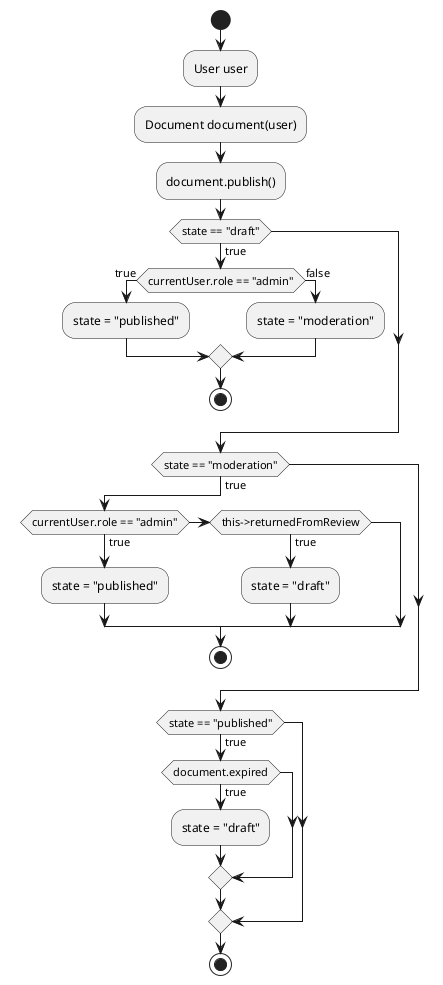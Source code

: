 @startuml
'https://plantuml.com/activity-diagram-beta

start
:User user;
:Document document(user);
:document.publish();
if (state == "draft") then (true)
    if (currentUser.role == "admin") then (true)
        :state = "published";
    else (false)
        :state = "moderation";
    endif
    stop
endif

if (state == "moderation") then (true)
    if (currentUser.role == "admin") then (true)
        :state = "published";
    else if (this->returnedFromReview) then (true)
        :state = "draft";
    endif
    stop
endif

if (state == "published") then (true)
    if (document.expired) then (true)
        :state = "draft";
    endif
endif

stop

@enduml
